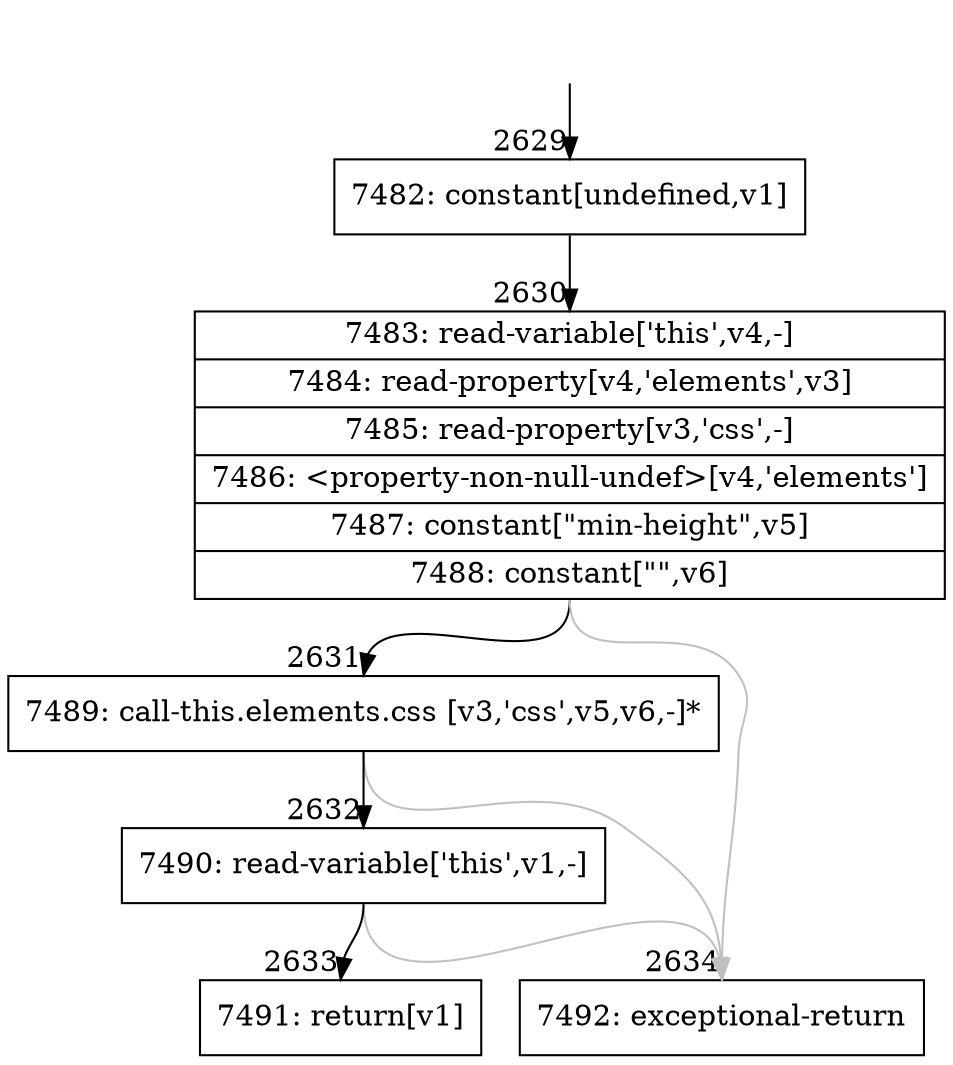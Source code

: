 digraph {
rankdir="TD"
BB_entry202[shape=none,label=""];
BB_entry202 -> BB2629 [tailport=s, headport=n, headlabel="    2629"]
BB2629 [shape=record label="{7482: constant[undefined,v1]}" ] 
BB2629 -> BB2630 [tailport=s, headport=n, headlabel="      2630"]
BB2630 [shape=record label="{7483: read-variable['this',v4,-]|7484: read-property[v4,'elements',v3]|7485: read-property[v3,'css',-]|7486: \<property-non-null-undef\>[v4,'elements']|7487: constant[\"min-height\",v5]|7488: constant[\"\",v6]}" ] 
BB2630 -> BB2631 [tailport=s, headport=n, headlabel="      2631"]
BB2630 -> BB2634 [tailport=s, headport=n, color=gray, headlabel="      2634"]
BB2631 [shape=record label="{7489: call-this.elements.css [v3,'css',v5,v6,-]*}" ] 
BB2631 -> BB2632 [tailport=s, headport=n, headlabel="      2632"]
BB2631 -> BB2634 [tailport=s, headport=n, color=gray]
BB2632 [shape=record label="{7490: read-variable['this',v1,-]}" ] 
BB2632 -> BB2633 [tailport=s, headport=n, headlabel="      2633"]
BB2632 -> BB2634 [tailport=s, headport=n, color=gray]
BB2633 [shape=record label="{7491: return[v1]}" ] 
BB2634 [shape=record label="{7492: exceptional-return}" ] 
//#$~ 2032
}
